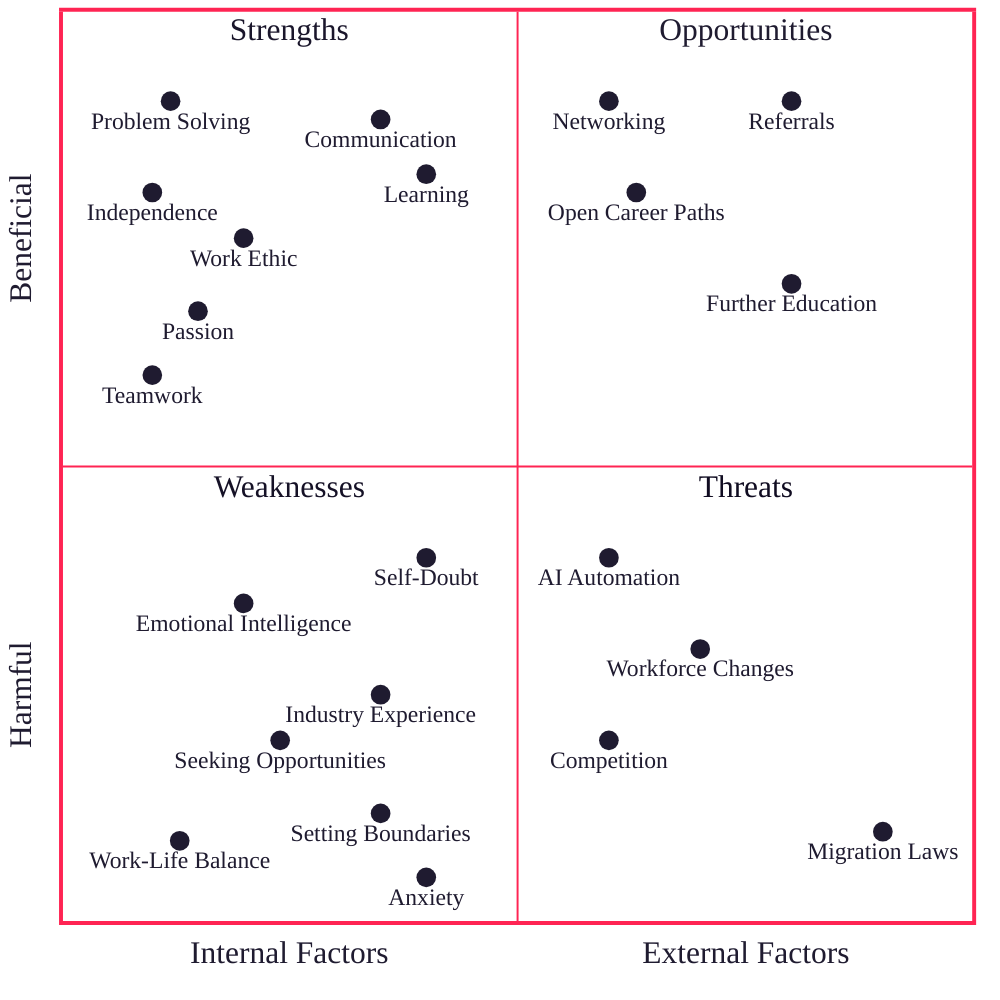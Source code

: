%%{init: {'theme': 'base',
    'themeVariables': {
      'primaryColor': '#fff',
      'primaryTextColor': '#1f1b30',
      'primaryBorderColor': '#FF2453',
      'lineColor': '#1f1b30',
      'secondaryColor': '#006100',
      'tertiaryColor': '#fff',
      'fontFamily':'verdana'
    }, "flowchart" : { "curve" : "basis" } } }%%
quadrantChart
    x-axis Internal Factors --> External Factors
    y-axis Harmful --> Beneficial
    quadrant-2 Strengths
    quadrant-3 Weaknesses
    quadrant-1 Opportunities
    quadrant-4 Threats
    Problem Solving: [0.12,0.9]
    Communication: [0.35,0.88]
    Teamwork: [0.1,0.6]
    Independence: [0.1,0.8]
    Learning: [0.4,0.82]
    Work Ethic: [0.2,0.75]
    Passion: [0.15,0.67]
    Anxiety: [0.4,0.05]
    Setting Boundaries: [0.35,0.12]
    Self-Doubt: [0.4,0.4]
    Work-Life Balance: [0.13,0.09]
    Emotional Intelligence: [0.2,0.35]
    Industry Experience: [0.35,0.25]
    Seeking Opportunities: [0.24,0.2]
    Open Career Paths: [0.63,0.8]
    Networking: [0.6,0.9]
    Further Education: [0.8,0.7]
    Referrals: [0.8,0.9]
    AI Automation: [0.6,0.4]
    Workforce Changes: [0.7,0.3]
    Competition: [0.6,0.2]
    Migration Laws: [0.9,0.1]